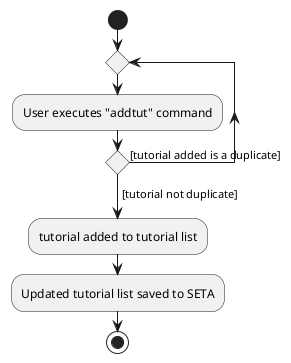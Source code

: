 @startuml
start

repeat
:User executes "addtut" command;
repeat while () is ([tutorial added is a duplicate])
-> [tutorial not duplicate];

:tutorial added to tutorial list;

:Updated tutorial list saved to SETA;

stop
@enduml
